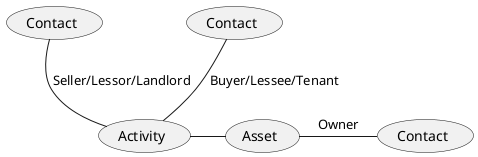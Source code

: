 @startuml Activity

(Contact) as (DisposingContact)
(Contact) as (AcquiringContact)
(Contact) as (Owner)

(DisposingContact) -- (Activity) : Seller/Lessor/Landlord
(AcquiringContact) -- (Activity) : Buyer/Lessee/Tenant
(Activity) - (Asset)
(Asset) - (Owner) : Owner

@enduml